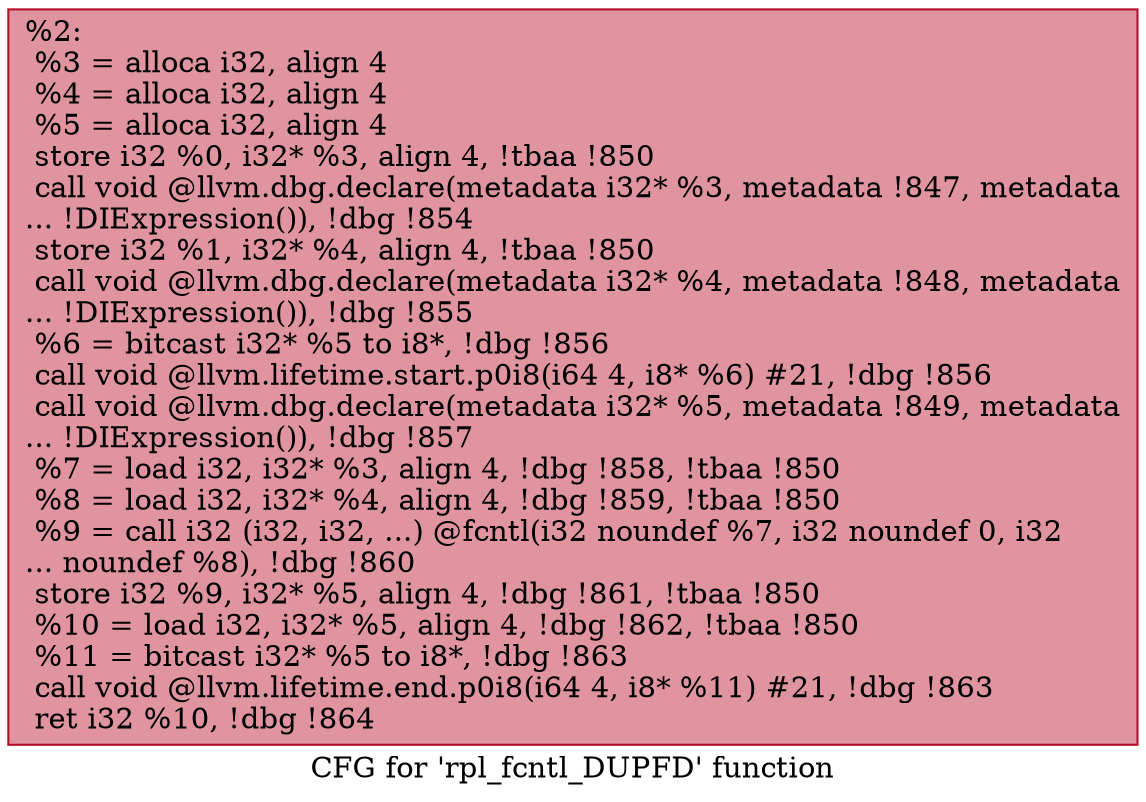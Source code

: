digraph "CFG for 'rpl_fcntl_DUPFD' function" {
	label="CFG for 'rpl_fcntl_DUPFD' function";

	Node0x243e9d0 [shape=record,color="#b70d28ff", style=filled, fillcolor="#b70d2870",label="{%2:\l  %3 = alloca i32, align 4\l  %4 = alloca i32, align 4\l  %5 = alloca i32, align 4\l  store i32 %0, i32* %3, align 4, !tbaa !850\l  call void @llvm.dbg.declare(metadata i32* %3, metadata !847, metadata\l... !DIExpression()), !dbg !854\l  store i32 %1, i32* %4, align 4, !tbaa !850\l  call void @llvm.dbg.declare(metadata i32* %4, metadata !848, metadata\l... !DIExpression()), !dbg !855\l  %6 = bitcast i32* %5 to i8*, !dbg !856\l  call void @llvm.lifetime.start.p0i8(i64 4, i8* %6) #21, !dbg !856\l  call void @llvm.dbg.declare(metadata i32* %5, metadata !849, metadata\l... !DIExpression()), !dbg !857\l  %7 = load i32, i32* %3, align 4, !dbg !858, !tbaa !850\l  %8 = load i32, i32* %4, align 4, !dbg !859, !tbaa !850\l  %9 = call i32 (i32, i32, ...) @fcntl(i32 noundef %7, i32 noundef 0, i32\l... noundef %8), !dbg !860\l  store i32 %9, i32* %5, align 4, !dbg !861, !tbaa !850\l  %10 = load i32, i32* %5, align 4, !dbg !862, !tbaa !850\l  %11 = bitcast i32* %5 to i8*, !dbg !863\l  call void @llvm.lifetime.end.p0i8(i64 4, i8* %11) #21, !dbg !863\l  ret i32 %10, !dbg !864\l}"];
}
